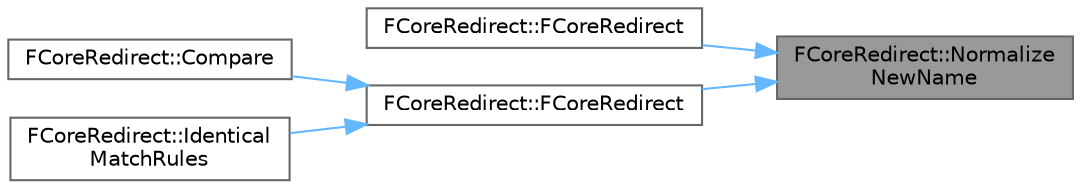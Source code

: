 digraph "FCoreRedirect::NormalizeNewName"
{
 // INTERACTIVE_SVG=YES
 // LATEX_PDF_SIZE
  bgcolor="transparent";
  edge [fontname=Helvetica,fontsize=10,labelfontname=Helvetica,labelfontsize=10];
  node [fontname=Helvetica,fontsize=10,shape=box,height=0.2,width=0.4];
  rankdir="RL";
  Node1 [id="Node000001",label="FCoreRedirect::Normalize\lNewName",height=0.2,width=0.4,color="gray40", fillcolor="grey60", style="filled", fontcolor="black",tooltip="Normalizes NewName with data from OldName."];
  Node1 -> Node2 [id="edge1_Node000001_Node000002",dir="back",color="steelblue1",style="solid",tooltip=" "];
  Node2 [id="Node000002",label="FCoreRedirect::FCoreRedirect",height=0.2,width=0.4,color="grey40", fillcolor="white", style="filled",URL="$de/dcb/structFCoreRedirect.html#a1dcbdcb4e45bf2612e5a739aaa31475a",tooltip="Construct parsed out object names."];
  Node1 -> Node3 [id="edge2_Node000001_Node000003",dir="back",color="steelblue1",style="solid",tooltip=" "];
  Node3 [id="Node000003",label="FCoreRedirect::FCoreRedirect",height=0.2,width=0.4,color="grey40", fillcolor="white", style="filled",URL="$de/dcb/structFCoreRedirect.html#afdced806e16c64fbf862a5f801444c26",tooltip="Construct from name strings, which may get parsed out."];
  Node3 -> Node4 [id="edge3_Node000003_Node000004",dir="back",color="steelblue1",style="solid",tooltip=" "];
  Node4 [id="Node000004",label="FCoreRedirect::Compare",height=0.2,width=0.4,color="grey40", fillcolor="white", style="filled",URL="$de/dcb/structFCoreRedirect.html#a12cfd526b81e35558caf9bc99e1251b2",tooltip="Returns -,0,+ based on a full lexical-fnames compare of all fields on the two CoreRedirects."];
  Node3 -> Node5 [id="edge4_Node000003_Node000005",dir="back",color="steelblue1",style="solid",tooltip=" "];
  Node5 [id="Node000005",label="FCoreRedirect::Identical\lMatchRules",height=0.2,width=0.4,color="grey40", fillcolor="white", style="filled",URL="$de/dcb/structFCoreRedirect.html#a20dfb087c5e6bfcd8232335ea3e3ddf0",tooltip="See if search criteria is identical."];
}
